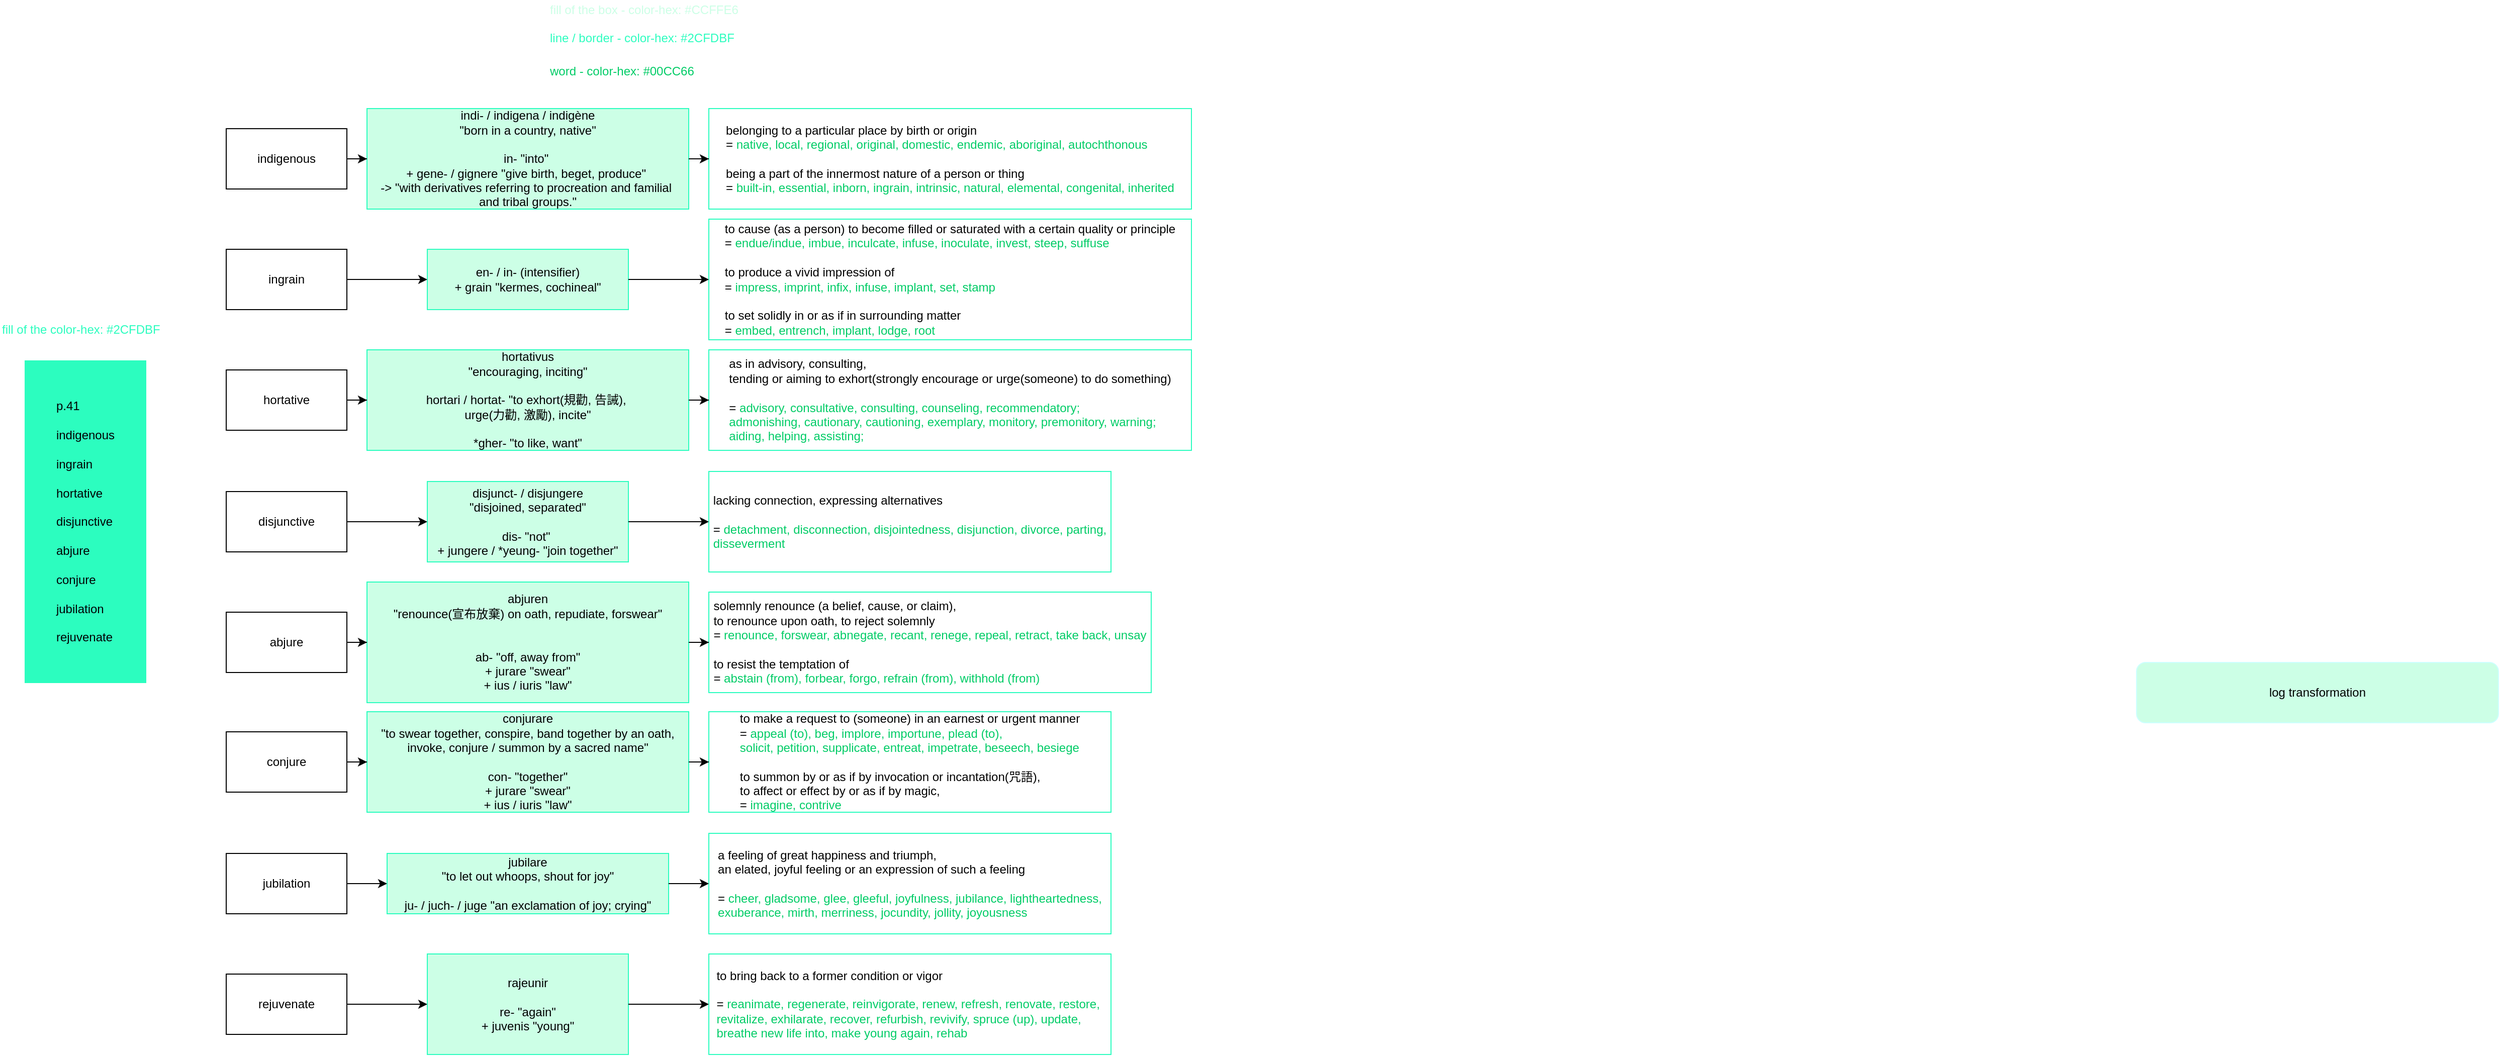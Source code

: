 <mxGraphModel dx="1435" dy="581" grid="1" gridSize="10" guides="1" tooltips="1" connect="1" arrows="1" fold="1" page="1" pageScale="1" pageWidth="827" pageHeight="1169" background="#ffffff"><root><mxCell id="0"/><mxCell id="1" parent="0"/><mxCell id="7" value="&lt;div style=&quot;text-align: left&quot;&gt;&lt;span style=&quot;letter-spacing: 0px&quot;&gt;p.41&lt;/span&gt;&lt;/div&gt;&lt;div style=&quot;text-align: left&quot;&gt;&lt;span style=&quot;letter-spacing: 0px&quot;&gt;&lt;br&gt;&lt;/span&gt;&lt;/div&gt;&lt;div style=&quot;text-align: left&quot;&gt;&lt;span style=&quot;letter-spacing: 0px&quot;&gt;indigenous&lt;/span&gt;&lt;/div&gt;&lt;div style=&quot;text-align: left&quot;&gt;&lt;span style=&quot;letter-spacing: 0px&quot;&gt;&lt;br&gt;&lt;/span&gt;&lt;/div&gt;&lt;div style=&quot;text-align: left&quot;&gt;&lt;span style=&quot;letter-spacing: 0px&quot;&gt;ingrain&lt;/span&gt;&lt;/div&gt;&lt;div style=&quot;text-align: left&quot;&gt;&lt;span style=&quot;letter-spacing: 0px&quot;&gt;&lt;br&gt;&lt;/span&gt;&lt;/div&gt;&lt;div style=&quot;text-align: left&quot;&gt;&lt;span style=&quot;letter-spacing: 0px&quot;&gt;hortative&lt;/span&gt;&lt;/div&gt;&lt;div style=&quot;text-align: left&quot;&gt;&lt;span style=&quot;letter-spacing: 0px&quot;&gt;&lt;br&gt;&lt;/span&gt;&lt;/div&gt;&lt;div style=&quot;text-align: left&quot;&gt;&lt;span style=&quot;letter-spacing: 0px&quot;&gt;disjunctive&lt;/span&gt;&lt;/div&gt;&lt;div style=&quot;text-align: left&quot;&gt;&lt;span style=&quot;letter-spacing: 0px&quot;&gt;&lt;br&gt;&lt;/span&gt;&lt;/div&gt;&lt;div style=&quot;text-align: left&quot;&gt;&lt;span style=&quot;letter-spacing: 0px&quot;&gt;abjure&lt;/span&gt;&lt;/div&gt;&lt;div style=&quot;text-align: left&quot;&gt;&lt;span style=&quot;letter-spacing: 0px&quot;&gt;&lt;br&gt;&lt;/span&gt;&lt;/div&gt;&lt;div style=&quot;text-align: left&quot;&gt;&lt;span style=&quot;letter-spacing: 0px&quot;&gt;conjure&lt;/span&gt;&lt;/div&gt;&lt;div style=&quot;text-align: left&quot;&gt;&lt;span style=&quot;letter-spacing: 0px&quot;&gt;&lt;br&gt;&lt;/span&gt;&lt;/div&gt;&lt;div style=&quot;text-align: left&quot;&gt;&lt;span style=&quot;letter-spacing: 0px&quot;&gt;jubilation&lt;/span&gt;&lt;/div&gt;&lt;div style=&quot;text-align: left&quot;&gt;&lt;span style=&quot;letter-spacing: 0px&quot;&gt;&lt;br&gt;&lt;/span&gt;&lt;/div&gt;&lt;div style=&quot;text-align: left&quot;&gt;&lt;span style=&quot;letter-spacing: 0px&quot;&gt;rejuvenate&lt;/span&gt;&lt;/div&gt;" style="rounded=0;whiteSpace=wrap;html=1;fillColor=#2cfdbf;strokeColor=#2CFDBF;" parent="1" vertex="1"><mxGeometry x="-80" y="400" width="120" height="320" as="geometry"/></mxCell><mxCell id="10" value="log transformation" style="rounded=1;whiteSpace=wrap;html=1;fillColor=#CCFFE6;strokeColor=#CCFFFF;" parent="1" vertex="1"><mxGeometry x="2020" y="700" width="360" height="60" as="geometry"/></mxCell><mxCell id="14" value="" style="group" parent="1" vertex="1" connectable="0"><mxGeometry x="120" y="149" width="960" height="100" as="geometry"/></mxCell><mxCell id="2" value="indigenous" style="rounded=0;whiteSpace=wrap;html=1;" parent="14" vertex="1"><mxGeometry y="20" width="120" height="60" as="geometry"/></mxCell><mxCell id="3" value="indi- / indigena /&amp;nbsp;&lt;span&gt;indigène&lt;/span&gt;&lt;div&gt;&quot;&lt;span&gt;born in a country, native&lt;/span&gt;&lt;span&gt;&quot;&lt;/span&gt;&lt;/div&gt;&lt;div&gt;&lt;br&gt;&lt;/div&gt;&lt;div&gt;in- &quot;into&quot;&amp;nbsp;&lt;/div&gt;&lt;div&gt;+ gene- / gignere &quot;give birth, beget, produce&quot;&amp;nbsp;&lt;/div&gt;&lt;div&gt;-&amp;gt; &quot;&lt;span&gt;with derivatives referring to procreation and familial&amp;nbsp;&lt;/span&gt;&lt;/div&gt;&lt;div&gt;&lt;span&gt;and tribal groups.&lt;/span&gt;&lt;span&gt;&quot;&lt;/span&gt;&lt;/div&gt;" style="rounded=0;whiteSpace=wrap;html=1;strokeColor=#2CFDBF;fillColor=#CCFFE6;" parent="14" vertex="1"><mxGeometry x="140" width="320" height="100" as="geometry"/></mxCell><mxCell id="4" value="" style="edgeStyle=orthogonalEdgeStyle;rounded=0;html=1;jettySize=auto;orthogonalLoop=1;" parent="14" source="2" target="3" edge="1"><mxGeometry relative="1" as="geometry"/></mxCell><mxCell id="5" value="&lt;div style=&quot;text-align: left&quot;&gt;belonging to a particular place by birth or origin&lt;/div&gt;&lt;div style=&quot;text-align: left&quot;&gt;= &lt;font color=&quot;#00cc66&quot;&gt;native, local, regional, original, domestic, endemic, aboriginal, autochthonous&lt;/font&gt;&lt;/div&gt;&lt;div style=&quot;text-align: left&quot;&gt;&lt;div&gt;&lt;br&gt;&lt;/div&gt;&lt;div&gt;being a part of the innermost nature of a person or thing&lt;/div&gt;&lt;div&gt;=&amp;nbsp;&lt;font color=&quot;#00cc66&quot;&gt;built-in, essential, inborn, ingrain, intrinsic, natural, elemental, congenital, inherited&lt;/font&gt;&lt;/div&gt;&lt;/div&gt;" style="rounded=0;whiteSpace=wrap;html=1;strokeColor=#2CFDBF;" parent="14" vertex="1"><mxGeometry x="480" width="480" height="100" as="geometry"/></mxCell><mxCell id="6" value="" style="edgeStyle=orthogonalEdgeStyle;rounded=0;html=1;jettySize=auto;orthogonalLoop=1;" parent="14" source="3" target="5" edge="1"><mxGeometry relative="1" as="geometry"/></mxCell><mxCell id="15" value="" style="group" parent="1" vertex="1" connectable="0"><mxGeometry x="120" y="269" width="960" height="110" as="geometry"/></mxCell><mxCell id="16" value="ingrain" style="rounded=0;whiteSpace=wrap;html=1;" parent="15" vertex="1"><mxGeometry y="20" width="120" height="60" as="geometry"/></mxCell><mxCell id="17" value="en- / in- (intensifier)&lt;div&gt;+ grain &quot;kermes, cochineal&quot;&lt;/div&gt;" style="rounded=0;whiteSpace=wrap;html=1;strokeColor=#2CFDBF;fillColor=#CCFFE6;" parent="15" vertex="1"><mxGeometry x="200" y="20" width="200" height="60" as="geometry"/></mxCell><mxCell id="18" value="" style="edgeStyle=orthogonalEdgeStyle;rounded=0;html=1;jettySize=auto;orthogonalLoop=1;" parent="15" source="16" target="17" edge="1"><mxGeometry relative="1" as="geometry"/></mxCell><mxCell id="19" value="&lt;div style=&quot;text-align: left&quot;&gt;&lt;div&gt;to cause (as a person) to become filled or saturated with a certain quality or principle&lt;/div&gt;&lt;div&gt;=&amp;nbsp;&lt;font color=&quot;#00cc66&quot;&gt;endue/indue, imbue, inculcate, infuse, inoculate, invest, steep, suffuse&lt;/font&gt;&lt;/div&gt;&lt;div&gt;&lt;font color=&quot;#00cc66&quot;&gt;&lt;br&gt;&lt;/font&gt;&lt;/div&gt;&lt;div&gt;&lt;div&gt;to produce a vivid impression of&lt;/div&gt;&lt;div&gt;=&amp;nbsp;&lt;font color=&quot;#00cc66&quot;&gt;impress, imprint, infix, infuse, implant, set, stamp&lt;/font&gt;&lt;/div&gt;&lt;/div&gt;&lt;div&gt;&lt;font color=&quot;#00cc66&quot;&gt;&lt;br&gt;&lt;/font&gt;&lt;/div&gt;&lt;div&gt;&lt;div&gt;to set solidly in or as if in surrounding matter&lt;/div&gt;&lt;div&gt;=&amp;nbsp;&lt;font color=&quot;#00cc66&quot;&gt;embed, entrench, implant, lodge, root&lt;/font&gt;&lt;/div&gt;&lt;/div&gt;&lt;/div&gt;" style="rounded=0;whiteSpace=wrap;html=1;strokeColor=#2CFDBF;" parent="15" vertex="1"><mxGeometry x="480" y="-10" width="480" height="120" as="geometry"/></mxCell><mxCell id="20" value="" style="edgeStyle=orthogonalEdgeStyle;rounded=0;html=1;jettySize=auto;orthogonalLoop=1;" parent="15" source="17" target="19" edge="1"><mxGeometry relative="1" as="geometry"/></mxCell><mxCell id="21" value="" style="group" parent="1" vertex="1" connectable="0"><mxGeometry x="120" y="389" width="960" height="100" as="geometry"/></mxCell><mxCell id="22" value="hortative" style="rounded=0;whiteSpace=wrap;html=1;" parent="21" vertex="1"><mxGeometry y="20" width="120" height="60" as="geometry"/></mxCell><mxCell id="23" value="&lt;div&gt;hortativus&lt;/div&gt;&lt;div&gt;&quot;encouraging, inciting&quot;&lt;/div&gt;&lt;div&gt;&lt;br&gt;&lt;/div&gt;hortari / hortat-&amp;nbsp;&lt;span style=&quot;letter-spacing: 0px&quot;&gt;&quot;to exhort(規勸, 告誡),&amp;nbsp;&lt;/span&gt;&lt;div&gt;&lt;span style=&quot;letter-spacing: 0px&quot;&gt;urge(力勸, 激勵), incite&quot;&lt;/span&gt;&lt;div&gt;&lt;br&gt;&lt;/div&gt;&lt;div&gt;*gher- &quot;to like, want&quot;&lt;/div&gt;&lt;/div&gt;" style="rounded=0;whiteSpace=wrap;html=1;strokeColor=#2CFDBF;fillColor=#CCFFE6;" parent="21" vertex="1"><mxGeometry x="140" width="320" height="100" as="geometry"/></mxCell><mxCell id="24" value="" style="edgeStyle=orthogonalEdgeStyle;rounded=0;html=1;jettySize=auto;orthogonalLoop=1;" parent="21" source="22" target="23" edge="1"><mxGeometry relative="1" as="geometry"/></mxCell><mxCell id="25" value="&lt;div style=&quot;text-align: left&quot;&gt;&lt;div&gt;as in advisory, consulting,&lt;/div&gt;&lt;div&gt;tending or aiming to exhort(&lt;span&gt;strongly&amp;nbsp;&lt;/span&gt;&lt;span&gt;encourage&amp;nbsp;&lt;/span&gt;&lt;span&gt;or&amp;nbsp;&lt;/span&gt;&lt;span&gt;urge&lt;/span&gt;&lt;span&gt;(someone) to do something&lt;/span&gt;&lt;span&gt;)&lt;/span&gt;&lt;/div&gt;&lt;div&gt;&lt;br&gt;&lt;/div&gt;&lt;div&gt;=&amp;nbsp;&lt;font color=&quot;#00cc66&quot;&gt;advisory, consultative, consulting, counseling, recommendatory;&lt;/font&gt;&lt;/div&gt;&lt;div&gt;&lt;font color=&quot;#00cc66&quot;&gt;admonishing, cautionary, cautioning, exemplary, monitory, premonitory, warning;&lt;/font&gt;&lt;/div&gt;&lt;div&gt;&lt;font color=&quot;#00cc66&quot;&gt;aiding, helping, assisting;&lt;/font&gt;&lt;/div&gt;&lt;/div&gt;" style="rounded=0;whiteSpace=wrap;html=1;strokeColor=#2CFDBF;" parent="21" vertex="1"><mxGeometry x="480" width="480" height="100" as="geometry"/></mxCell><mxCell id="26" value="" style="edgeStyle=orthogonalEdgeStyle;rounded=0;html=1;jettySize=auto;orthogonalLoop=1;" parent="21" source="23" target="25" edge="1"><mxGeometry relative="1" as="geometry"/></mxCell><mxCell id="27" value="" style="group" parent="1" vertex="1" connectable="0"><mxGeometry x="120" y="510" width="880" height="100" as="geometry"/></mxCell><mxCell id="28" value="disjunctive" style="rounded=0;whiteSpace=wrap;html=1;" parent="27" vertex="1"><mxGeometry y="20" width="120" height="60" as="geometry"/></mxCell><mxCell id="29" value="disjunct- / disjungere&lt;div&gt;&quot;disjoined, separated&quot;&lt;/div&gt;&lt;div&gt;&lt;br&gt;&lt;/div&gt;&lt;div&gt;dis- &quot;not&quot;&amp;nbsp;&lt;/div&gt;&lt;div&gt;+ jungere / *yeung- &quot;join together&quot;&lt;/div&gt;" style="rounded=0;whiteSpace=wrap;html=1;strokeColor=#2CFDBF;fillColor=#CCFFE6;" parent="27" vertex="1"><mxGeometry x="200" y="10" width="200" height="80" as="geometry"/></mxCell><mxCell id="30" value="" style="edgeStyle=orthogonalEdgeStyle;rounded=0;html=1;jettySize=auto;orthogonalLoop=1;" parent="27" source="28" target="29" edge="1"><mxGeometry relative="1" as="geometry"/></mxCell><mxCell id="31" value="&lt;div style=&quot;text-align: left&quot;&gt;&lt;div&gt;lacking connection, expressing alternatives&lt;/div&gt;&lt;div&gt;&lt;br&gt;&lt;/div&gt;&lt;div&gt;=&amp;nbsp;&lt;font color=&quot;#00cc66&quot;&gt;detachment, disconnection, disjointedness, disjunction, divorce, parting,&lt;/font&gt;&lt;/div&gt;&lt;div&gt;&lt;font color=&quot;#00cc66&quot;&gt;disseverment&lt;/font&gt;&lt;/div&gt;&lt;/div&gt;" style="rounded=0;whiteSpace=wrap;html=1;strokeColor=#2CFDBF;" parent="27" vertex="1"><mxGeometry x="480" width="400" height="100" as="geometry"/></mxCell><mxCell id="32" value="" style="edgeStyle=orthogonalEdgeStyle;rounded=0;html=1;jettySize=auto;orthogonalLoop=1;" parent="27" source="29" target="31" edge="1"><mxGeometry relative="1" as="geometry"/></mxCell><mxCell id="33" value="" style="group" parent="1" vertex="1" connectable="0"><mxGeometry x="120" y="630" width="920" height="110" as="geometry"/></mxCell><mxCell id="34" value="abjure" style="rounded=0;whiteSpace=wrap;html=1;" parent="33" vertex="1"><mxGeometry y="20" width="120" height="60" as="geometry"/></mxCell><mxCell id="35" value="&lt;div&gt;abjuren&lt;/div&gt;&lt;div&gt;&quot;renounce(宣布放棄) on oath, repudiate, forswear&quot;&lt;/div&gt;&lt;div&gt;&lt;br&gt;&lt;/div&gt;&lt;div&gt;&lt;br&gt;&lt;/div&gt;ab- &quot;off, away from&quot;&lt;div&gt;+ jurare &quot;swear&quot;&lt;/div&gt;&lt;div&gt;+ ius / iuris &quot;law&quot;&lt;/div&gt;" style="rounded=0;whiteSpace=wrap;html=1;strokeColor=#2CFDBF;fillColor=#CCFFE6;" parent="33" vertex="1"><mxGeometry x="140" y="-10" width="320" height="120" as="geometry"/></mxCell><mxCell id="36" value="" style="edgeStyle=orthogonalEdgeStyle;rounded=0;html=1;jettySize=auto;orthogonalLoop=1;" parent="33" source="34" target="35" edge="1"><mxGeometry relative="1" as="geometry"/></mxCell><mxCell id="37" value="&lt;div style=&quot;text-align: left&quot;&gt;&lt;div&gt;solemnly renounce (a belief, cause, or claim),&lt;/div&gt;&lt;div&gt;to renounce upon oath, to reject solemnly&lt;/div&gt;&lt;div&gt;=&amp;nbsp;&lt;font color=&quot;#00cc66&quot;&gt;renounce, forswear, abnegate, recant, renege, repeal, retract, take back, unsay&lt;/font&gt;&lt;/div&gt;&lt;div&gt;&lt;font color=&quot;#00cc66&quot;&gt;&lt;br&gt;&lt;/font&gt;&lt;/div&gt;&lt;div&gt;&lt;div&gt;to resist the temptation of&lt;/div&gt;&lt;div&gt;=&amp;nbsp;&lt;font color=&quot;#00cc66&quot;&gt;abstain (from), forbear, forgo, refrain (from), withhold (from)&lt;/font&gt;&lt;/div&gt;&lt;/div&gt;&lt;/div&gt;" style="rounded=0;whiteSpace=wrap;html=1;strokeColor=#2CFDBF;" parent="33" vertex="1"><mxGeometry x="480" width="440" height="100" as="geometry"/></mxCell><mxCell id="38" value="" style="edgeStyle=orthogonalEdgeStyle;rounded=0;html=1;jettySize=auto;orthogonalLoop=1;" parent="33" source="35" target="37" edge="1"><mxGeometry relative="1" as="geometry"/></mxCell><mxCell id="39" value="" style="group" parent="1" vertex="1" connectable="0"><mxGeometry x="120" y="749" width="880" height="100" as="geometry"/></mxCell><mxCell id="40" value="conjure" style="rounded=0;whiteSpace=wrap;html=1;" parent="39" vertex="1"><mxGeometry y="20" width="120" height="60" as="geometry"/></mxCell><mxCell id="41" value="&lt;div&gt;conjurare&lt;/div&gt;&quot;to swear together, conspire, band together by an oath,&lt;div&gt;invoke, conjure / summon by a sacred name&quot;&lt;/div&gt;&lt;div&gt;&lt;br&gt;&lt;/div&gt;&lt;div&gt;con- &quot;together&quot;&lt;div&gt;+ jurare &quot;swear&quot;&lt;/div&gt;&lt;div&gt;+ ius / iuris &quot;law&quot;&lt;/div&gt;&lt;/div&gt;" style="rounded=0;whiteSpace=wrap;html=1;strokeColor=#2CFDBF;fillColor=#CCFFE6;" parent="39" vertex="1"><mxGeometry x="140" width="320" height="100" as="geometry"/></mxCell><mxCell id="42" value="" style="edgeStyle=orthogonalEdgeStyle;rounded=0;html=1;jettySize=auto;orthogonalLoop=1;" parent="39" source="40" target="41" edge="1"><mxGeometry relative="1" as="geometry"/></mxCell><mxCell id="43" value="&lt;div style=&quot;text-align: left&quot;&gt;&lt;div&gt;to make a request to (someone) in an earnest or urgent manner&lt;/div&gt;&lt;div&gt;=&amp;nbsp;&lt;font color=&quot;#00cc66&quot;&gt;appeal (to), beg, implore, importune, plead (to),&lt;/font&gt;&lt;/div&gt;&lt;div&gt;&lt;font color=&quot;#00cc66&quot;&gt;solicit, petition, supplicate, entreat, impetrate, beseech, besiege&lt;/font&gt;&lt;/div&gt;&lt;div&gt;&lt;font color=&quot;#00cc66&quot;&gt;&lt;br&gt;&lt;/font&gt;&lt;/div&gt;&lt;div&gt;to summon by or as if by invocation or incantation(咒語),&lt;font color=&quot;#00cc66&quot;&gt;&lt;br&gt;&lt;/font&gt;&lt;/div&gt;&lt;div&gt;to affect or effect by or as if by magic,&lt;/div&gt;&lt;div&gt;&lt;div&gt;=&amp;nbsp;&lt;font color=&quot;#00cc66&quot;&gt;imagine, contrive&lt;/font&gt;&lt;/div&gt;&lt;/div&gt;&lt;/div&gt;" style="rounded=0;whiteSpace=wrap;html=1;strokeColor=#2CFDBF;" parent="39" vertex="1"><mxGeometry x="480" width="400" height="100" as="geometry"/></mxCell><mxCell id="44" value="" style="edgeStyle=orthogonalEdgeStyle;rounded=0;html=1;jettySize=auto;orthogonalLoop=1;" parent="39" source="41" target="43" edge="1"><mxGeometry relative="1" as="geometry"/></mxCell><mxCell id="45" value="" style="group" parent="1" vertex="1" connectable="0"><mxGeometry x="120" y="870" width="880" height="100" as="geometry"/></mxCell><mxCell id="46" value="jubilation" style="rounded=0;whiteSpace=wrap;html=1;" parent="45" vertex="1"><mxGeometry y="20" width="120" height="60" as="geometry"/></mxCell><mxCell id="47" value="jubilare&lt;div&gt;&quot;to let out whoops, shout for joy&quot;&lt;/div&gt;&lt;div&gt;&lt;br&gt;&lt;/div&gt;&lt;div&gt;&lt;span&gt;ju- /&amp;nbsp;&lt;/span&gt;&lt;span&gt;juch- / juge &quot;&lt;/span&gt;&lt;span&gt;an exclamation of joy; crying&quot;&lt;/span&gt;&lt;br&gt;&lt;/div&gt;" style="rounded=0;whiteSpace=wrap;html=1;strokeColor=#2CFDBF;fillColor=#CCFFE6;" parent="45" vertex="1"><mxGeometry x="160" y="20" width="280" height="60" as="geometry"/></mxCell><mxCell id="48" value="" style="edgeStyle=orthogonalEdgeStyle;rounded=0;html=1;jettySize=auto;orthogonalLoop=1;" parent="45" source="46" target="47" edge="1"><mxGeometry relative="1" as="geometry"/></mxCell><mxCell id="49" value="&lt;div style=&quot;text-align: left&quot;&gt;&lt;div&gt;a feeling of great happiness and triumph,&lt;/div&gt;&lt;div&gt;an elated, joyful feeling or an expression of such a feeling&lt;/div&gt;&lt;div&gt;&lt;br&gt;&lt;/div&gt;&lt;div&gt;=&amp;nbsp;&lt;font color=&quot;#00cc66&quot;&gt;cheer, gladsome, glee, gleeful, joyfulness, jubilance, lightheartedness,&lt;/font&gt;&lt;/div&gt;&lt;div&gt;&lt;font color=&quot;#00cc66&quot;&gt;exuberance, mirth, merriness, jocundity, jollity, joyousness&lt;/font&gt;&lt;/div&gt;&lt;/div&gt;" style="rounded=0;whiteSpace=wrap;html=1;strokeColor=#2CFDBF;" parent="45" vertex="1"><mxGeometry x="480" width="400" height="100" as="geometry"/></mxCell><mxCell id="50" value="" style="edgeStyle=orthogonalEdgeStyle;rounded=0;html=1;jettySize=auto;orthogonalLoop=1;" parent="45" source="47" target="49" edge="1"><mxGeometry relative="1" as="geometry"/></mxCell><mxCell id="51" value="" style="group" parent="1" vertex="1" connectable="0"><mxGeometry x="120" y="990" width="880" height="100" as="geometry"/></mxCell><mxCell id="52" value="rejuvenate" style="rounded=0;whiteSpace=wrap;html=1;" parent="51" vertex="1"><mxGeometry y="20" width="120" height="60" as="geometry"/></mxCell><mxCell id="53" value="&lt;div&gt;rajeunir&lt;/div&gt;&lt;div&gt;&lt;br&gt;&lt;/div&gt;re- &quot;again&quot;&lt;div&gt;+ juvenis &quot;young&quot;&lt;/div&gt;" style="rounded=0;whiteSpace=wrap;html=1;strokeColor=#2CFDBF;fillColor=#CCFFE6;" parent="51" vertex="1"><mxGeometry x="200" width="200" height="100" as="geometry"/></mxCell><mxCell id="54" value="" style="edgeStyle=orthogonalEdgeStyle;rounded=0;html=1;jettySize=auto;orthogonalLoop=1;" parent="51" source="52" target="53" edge="1"><mxGeometry relative="1" as="geometry"/></mxCell><mxCell id="55" value="&lt;div style=&quot;text-align: left&quot;&gt;&lt;div&gt;to bring back to a former condition or vigor&lt;/div&gt;&lt;div&gt;&lt;br&gt;&lt;/div&gt;&lt;div&gt;=&amp;nbsp;&lt;font color=&quot;#00cc66&quot;&gt;reanimate, regenerate, reinvigorate, renew, refresh, renovate, restore,&amp;nbsp;&lt;/font&gt;&lt;/div&gt;&lt;div&gt;&lt;font color=&quot;#00cc66&quot;&gt;revitalize, exhilarate, recover, refurbish, revivify, spruce (up), update,&lt;/font&gt;&lt;/div&gt;&lt;div&gt;&lt;font color=&quot;#00cc66&quot;&gt;breathe new life into, make young again, rehab&lt;/font&gt;&lt;/div&gt;&lt;/div&gt;" style="rounded=0;whiteSpace=wrap;html=1;strokeColor=#2CFDBF;" parent="51" vertex="1"><mxGeometry x="480" width="400" height="100" as="geometry"/></mxCell><mxCell id="56" value="" style="edgeStyle=orthogonalEdgeStyle;rounded=0;html=1;jettySize=auto;orthogonalLoop=1;" parent="51" source="53" target="55" edge="1"><mxGeometry relative="1" as="geometry"/></mxCell><mxCell id="57" value="&lt;font color=&quot;#00cc66&quot;&gt;word - color-hex: #00CC66&lt;/font&gt;" style="text;html=1;resizable=0;points=[];autosize=1;align=left;verticalAlign=top;spacingTop=-4;" parent="1" vertex="1"><mxGeometry x="440" y="102" width="160" height="20" as="geometry"/></mxCell><mxCell id="58" value="&lt;font color=&quot;#2cfdbf&quot;&gt;line / border - color-hex: #2CFDBF&lt;/font&gt;" style="text;html=1;resizable=0;points=[];autosize=1;align=left;verticalAlign=top;spacingTop=-4;" parent="1" vertex="1"><mxGeometry x="440" y="69" width="200" height="20" as="geometry"/></mxCell><mxCell id="59" value="&lt;font color=&quot;#ccffe6&quot;&gt;fill of the box - color-hex: #CCFFE6&lt;/font&gt;" style="text;html=1;resizable=0;points=[];autosize=1;align=left;verticalAlign=top;spacingTop=-4;" parent="1" vertex="1"><mxGeometry x="440" y="41" width="200" height="20" as="geometry"/></mxCell><mxCell id="60" value="&lt;font color=&quot;#2cfdbf&quot;&gt;fill of the color-hex: #2CFDBF&lt;/font&gt;" style="text;html=1;resizable=0;points=[];autosize=1;align=left;verticalAlign=top;spacingTop=-4;" parent="1" vertex="1"><mxGeometry x="-105" y="359" width="170" height="20" as="geometry"/></mxCell></root></mxGraphModel>